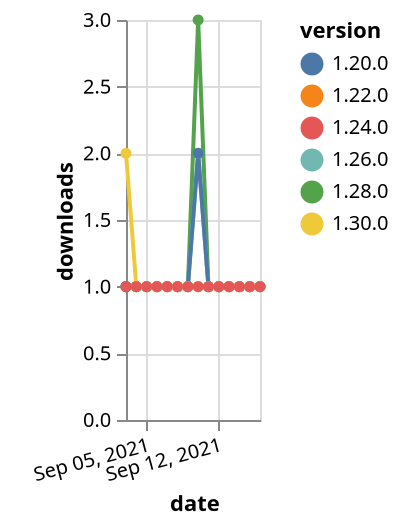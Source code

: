 {"$schema": "https://vega.github.io/schema/vega-lite/v5.json", "description": "A simple bar chart with embedded data.", "data": {"values": [{"date": "2021-09-03", "total": 177, "delta": 1, "version": "1.22.0"}, {"date": "2021-09-04", "total": 178, "delta": 1, "version": "1.22.0"}, {"date": "2021-09-05", "total": 179, "delta": 1, "version": "1.22.0"}, {"date": "2021-09-06", "total": 180, "delta": 1, "version": "1.22.0"}, {"date": "2021-09-07", "total": 181, "delta": 1, "version": "1.22.0"}, {"date": "2021-09-08", "total": 182, "delta": 1, "version": "1.22.0"}, {"date": "2021-09-09", "total": 183, "delta": 1, "version": "1.22.0"}, {"date": "2021-09-10", "total": 184, "delta": 1, "version": "1.22.0"}, {"date": "2021-09-11", "total": 185, "delta": 1, "version": "1.22.0"}, {"date": "2021-09-12", "total": 186, "delta": 1, "version": "1.22.0"}, {"date": "2021-09-13", "total": 187, "delta": 1, "version": "1.22.0"}, {"date": "2021-09-14", "total": 188, "delta": 1, "version": "1.22.0"}, {"date": "2021-09-15", "total": 189, "delta": 1, "version": "1.22.0"}, {"date": "2021-09-16", "total": 190, "delta": 1, "version": "1.22.0"}, {"date": "2021-09-03", "total": 160, "delta": 1, "version": "1.28.0"}, {"date": "2021-09-04", "total": 161, "delta": 1, "version": "1.28.0"}, {"date": "2021-09-05", "total": 162, "delta": 1, "version": "1.28.0"}, {"date": "2021-09-06", "total": 163, "delta": 1, "version": "1.28.0"}, {"date": "2021-09-07", "total": 164, "delta": 1, "version": "1.28.0"}, {"date": "2021-09-08", "total": 165, "delta": 1, "version": "1.28.0"}, {"date": "2021-09-09", "total": 166, "delta": 1, "version": "1.28.0"}, {"date": "2021-09-10", "total": 169, "delta": 3, "version": "1.28.0"}, {"date": "2021-09-11", "total": 170, "delta": 1, "version": "1.28.0"}, {"date": "2021-09-12", "total": 171, "delta": 1, "version": "1.28.0"}, {"date": "2021-09-13", "total": 172, "delta": 1, "version": "1.28.0"}, {"date": "2021-09-14", "total": 173, "delta": 1, "version": "1.28.0"}, {"date": "2021-09-15", "total": 174, "delta": 1, "version": "1.28.0"}, {"date": "2021-09-16", "total": 175, "delta": 1, "version": "1.28.0"}, {"date": "2021-09-03", "total": 143, "delta": 1, "version": "1.26.0"}, {"date": "2021-09-04", "total": 144, "delta": 1, "version": "1.26.0"}, {"date": "2021-09-05", "total": 145, "delta": 1, "version": "1.26.0"}, {"date": "2021-09-06", "total": 146, "delta": 1, "version": "1.26.0"}, {"date": "2021-09-07", "total": 147, "delta": 1, "version": "1.26.0"}, {"date": "2021-09-08", "total": 148, "delta": 1, "version": "1.26.0"}, {"date": "2021-09-09", "total": 149, "delta": 1, "version": "1.26.0"}, {"date": "2021-09-10", "total": 151, "delta": 2, "version": "1.26.0"}, {"date": "2021-09-11", "total": 152, "delta": 1, "version": "1.26.0"}, {"date": "2021-09-12", "total": 153, "delta": 1, "version": "1.26.0"}, {"date": "2021-09-13", "total": 154, "delta": 1, "version": "1.26.0"}, {"date": "2021-09-14", "total": 155, "delta": 1, "version": "1.26.0"}, {"date": "2021-09-15", "total": 156, "delta": 1, "version": "1.26.0"}, {"date": "2021-09-16", "total": 157, "delta": 1, "version": "1.26.0"}, {"date": "2021-09-03", "total": 210, "delta": 1, "version": "1.20.0"}, {"date": "2021-09-04", "total": 211, "delta": 1, "version": "1.20.0"}, {"date": "2021-09-05", "total": 212, "delta": 1, "version": "1.20.0"}, {"date": "2021-09-06", "total": 213, "delta": 1, "version": "1.20.0"}, {"date": "2021-09-07", "total": 214, "delta": 1, "version": "1.20.0"}, {"date": "2021-09-08", "total": 215, "delta": 1, "version": "1.20.0"}, {"date": "2021-09-09", "total": 216, "delta": 1, "version": "1.20.0"}, {"date": "2021-09-10", "total": 218, "delta": 2, "version": "1.20.0"}, {"date": "2021-09-11", "total": 219, "delta": 1, "version": "1.20.0"}, {"date": "2021-09-12", "total": 220, "delta": 1, "version": "1.20.0"}, {"date": "2021-09-13", "total": 221, "delta": 1, "version": "1.20.0"}, {"date": "2021-09-14", "total": 222, "delta": 1, "version": "1.20.0"}, {"date": "2021-09-15", "total": 223, "delta": 1, "version": "1.20.0"}, {"date": "2021-09-16", "total": 224, "delta": 1, "version": "1.20.0"}, {"date": "2021-09-03", "total": 114, "delta": 2, "version": "1.30.0"}, {"date": "2021-09-04", "total": 115, "delta": 1, "version": "1.30.0"}, {"date": "2021-09-05", "total": 116, "delta": 1, "version": "1.30.0"}, {"date": "2021-09-06", "total": 117, "delta": 1, "version": "1.30.0"}, {"date": "2021-09-07", "total": 118, "delta": 1, "version": "1.30.0"}, {"date": "2021-09-08", "total": 119, "delta": 1, "version": "1.30.0"}, {"date": "2021-09-09", "total": 120, "delta": 1, "version": "1.30.0"}, {"date": "2021-09-10", "total": 121, "delta": 1, "version": "1.30.0"}, {"date": "2021-09-11", "total": 122, "delta": 1, "version": "1.30.0"}, {"date": "2021-09-12", "total": 123, "delta": 1, "version": "1.30.0"}, {"date": "2021-09-13", "total": 124, "delta": 1, "version": "1.30.0"}, {"date": "2021-09-14", "total": 125, "delta": 1, "version": "1.30.0"}, {"date": "2021-09-15", "total": 126, "delta": 1, "version": "1.30.0"}, {"date": "2021-09-16", "total": 127, "delta": 1, "version": "1.30.0"}, {"date": "2021-09-03", "total": 168, "delta": 1, "version": "1.24.0"}, {"date": "2021-09-04", "total": 169, "delta": 1, "version": "1.24.0"}, {"date": "2021-09-05", "total": 170, "delta": 1, "version": "1.24.0"}, {"date": "2021-09-06", "total": 171, "delta": 1, "version": "1.24.0"}, {"date": "2021-09-07", "total": 172, "delta": 1, "version": "1.24.0"}, {"date": "2021-09-08", "total": 173, "delta": 1, "version": "1.24.0"}, {"date": "2021-09-09", "total": 174, "delta": 1, "version": "1.24.0"}, {"date": "2021-09-10", "total": 175, "delta": 1, "version": "1.24.0"}, {"date": "2021-09-11", "total": 176, "delta": 1, "version": "1.24.0"}, {"date": "2021-09-12", "total": 177, "delta": 1, "version": "1.24.0"}, {"date": "2021-09-13", "total": 178, "delta": 1, "version": "1.24.0"}, {"date": "2021-09-14", "total": 179, "delta": 1, "version": "1.24.0"}, {"date": "2021-09-15", "total": 180, "delta": 1, "version": "1.24.0"}, {"date": "2021-09-16", "total": 181, "delta": 1, "version": "1.24.0"}]}, "width": "container", "mark": {"type": "line", "point": {"filled": true}}, "encoding": {"x": {"field": "date", "type": "temporal", "timeUnit": "yearmonthdate", "title": "date", "axis": {"labelAngle": -15}}, "y": {"field": "delta", "type": "quantitative", "title": "downloads"}, "color": {"field": "version", "type": "nominal"}, "tooltip": {"field": "delta"}}}